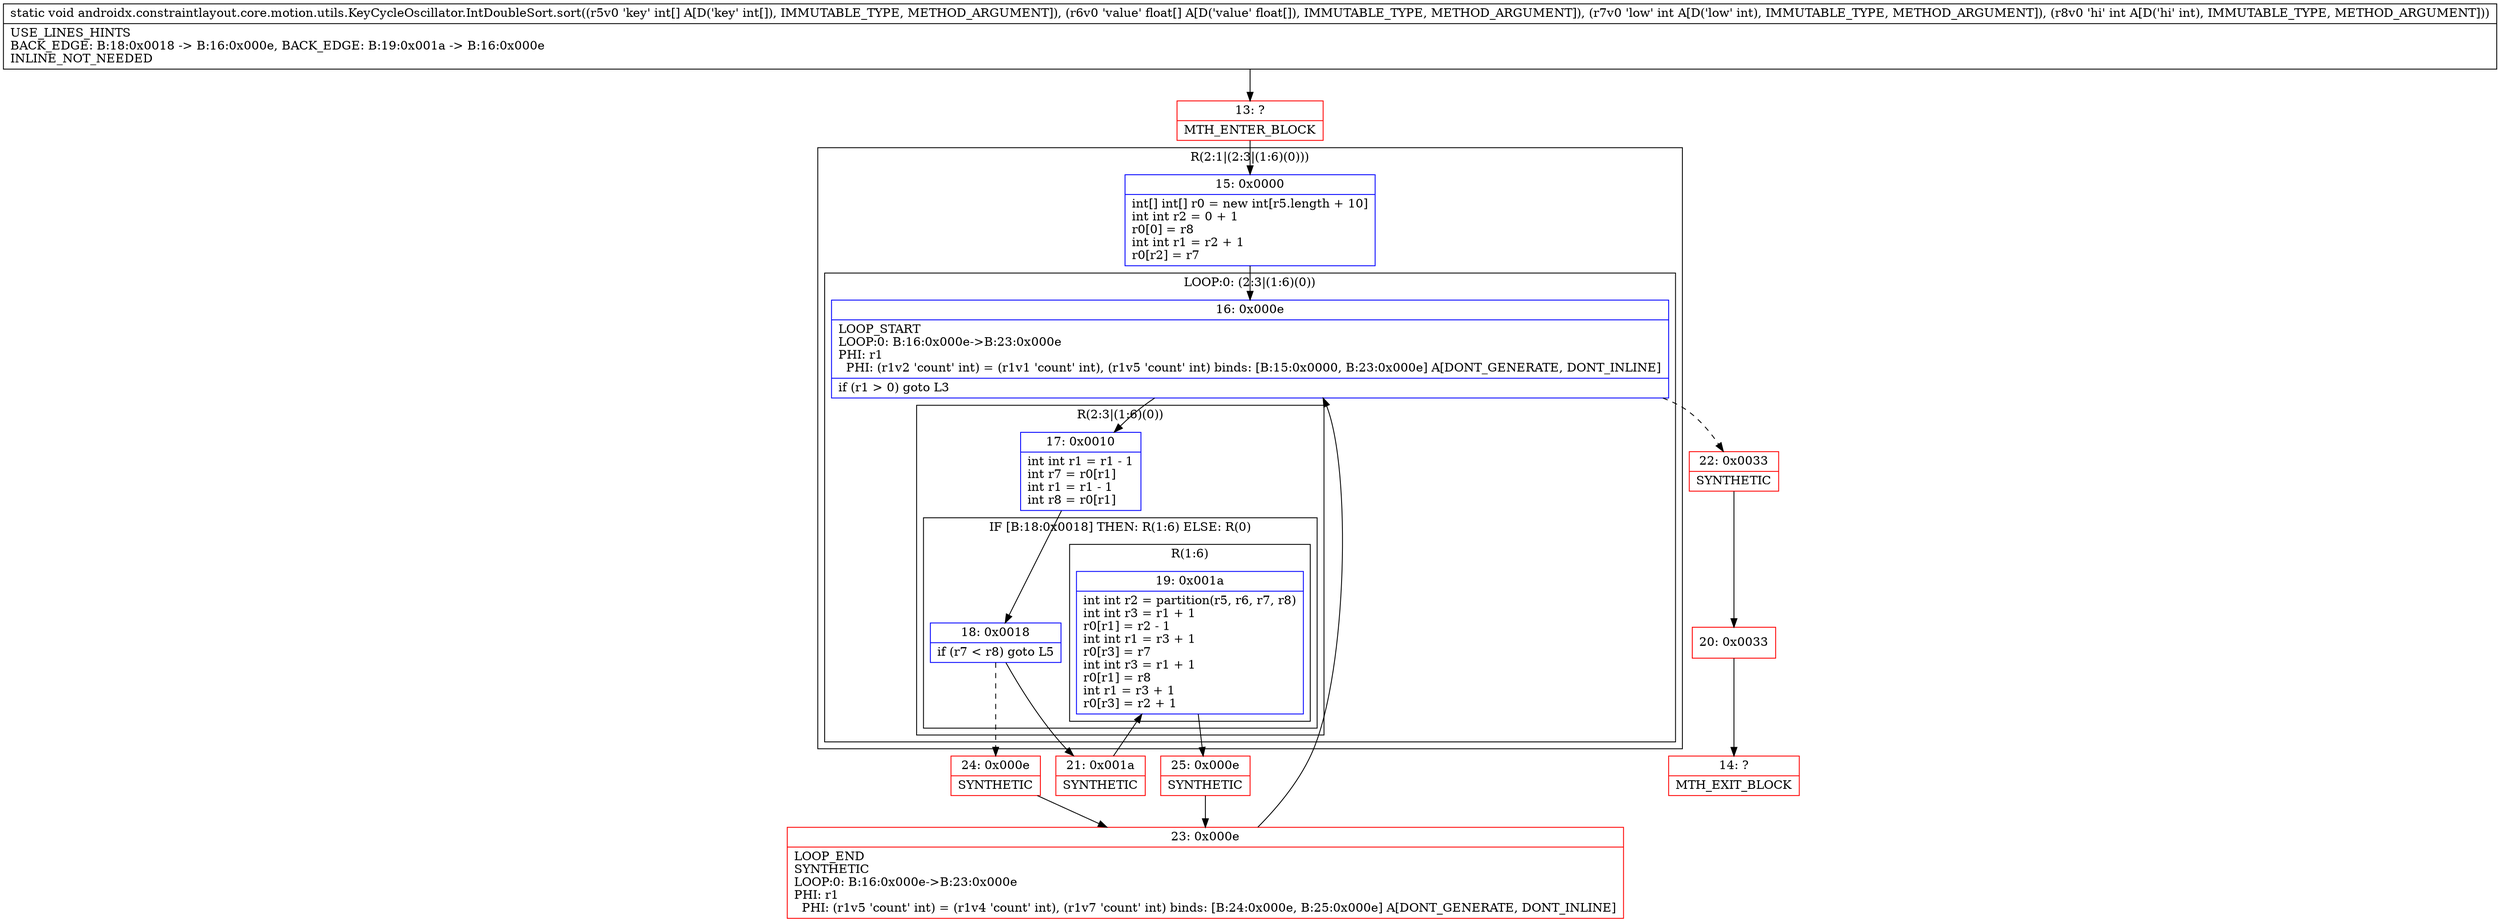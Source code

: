 digraph "CFG forandroidx.constraintlayout.core.motion.utils.KeyCycleOscillator.IntDoubleSort.sort([I[FII)V" {
subgraph cluster_Region_743432499 {
label = "R(2:1|(2:3|(1:6)(0)))";
node [shape=record,color=blue];
Node_15 [shape=record,label="{15\:\ 0x0000|int[] int[] r0 = new int[r5.length + 10]\lint int r2 = 0 + 1\lr0[0] = r8\lint int r1 = r2 + 1\lr0[r2] = r7\l}"];
subgraph cluster_LoopRegion_860453186 {
label = "LOOP:0: (2:3|(1:6)(0))";
node [shape=record,color=blue];
Node_16 [shape=record,label="{16\:\ 0x000e|LOOP_START\lLOOP:0: B:16:0x000e\-\>B:23:0x000e\lPHI: r1 \l  PHI: (r1v2 'count' int) = (r1v1 'count' int), (r1v5 'count' int) binds: [B:15:0x0000, B:23:0x000e] A[DONT_GENERATE, DONT_INLINE]\l|if (r1 \> 0) goto L3\l}"];
subgraph cluster_Region_395086263 {
label = "R(2:3|(1:6)(0))";
node [shape=record,color=blue];
Node_17 [shape=record,label="{17\:\ 0x0010|int int r1 = r1 \- 1\lint r7 = r0[r1]\lint r1 = r1 \- 1\lint r8 = r0[r1]\l}"];
subgraph cluster_IfRegion_1625051233 {
label = "IF [B:18:0x0018] THEN: R(1:6) ELSE: R(0)";
node [shape=record,color=blue];
Node_18 [shape=record,label="{18\:\ 0x0018|if (r7 \< r8) goto L5\l}"];
subgraph cluster_Region_73477310 {
label = "R(1:6)";
node [shape=record,color=blue];
Node_19 [shape=record,label="{19\:\ 0x001a|int int r2 = partition(r5, r6, r7, r8)\lint int r3 = r1 + 1\lr0[r1] = r2 \- 1\lint int r1 = r3 + 1\lr0[r3] = r7\lint int r3 = r1 + 1\lr0[r1] = r8\lint r1 = r3 + 1\lr0[r3] = r2 + 1\l}"];
}
subgraph cluster_Region_1169858964 {
label = "R(0)";
node [shape=record,color=blue];
}
}
}
}
}
Node_13 [shape=record,color=red,label="{13\:\ ?|MTH_ENTER_BLOCK\l}"];
Node_21 [shape=record,color=red,label="{21\:\ 0x001a|SYNTHETIC\l}"];
Node_25 [shape=record,color=red,label="{25\:\ 0x000e|SYNTHETIC\l}"];
Node_23 [shape=record,color=red,label="{23\:\ 0x000e|LOOP_END\lSYNTHETIC\lLOOP:0: B:16:0x000e\-\>B:23:0x000e\lPHI: r1 \l  PHI: (r1v5 'count' int) = (r1v4 'count' int), (r1v7 'count' int) binds: [B:24:0x000e, B:25:0x000e] A[DONT_GENERATE, DONT_INLINE]\l}"];
Node_24 [shape=record,color=red,label="{24\:\ 0x000e|SYNTHETIC\l}"];
Node_22 [shape=record,color=red,label="{22\:\ 0x0033|SYNTHETIC\l}"];
Node_20 [shape=record,color=red,label="{20\:\ 0x0033}"];
Node_14 [shape=record,color=red,label="{14\:\ ?|MTH_EXIT_BLOCK\l}"];
MethodNode[shape=record,label="{static void androidx.constraintlayout.core.motion.utils.KeyCycleOscillator.IntDoubleSort.sort((r5v0 'key' int[] A[D('key' int[]), IMMUTABLE_TYPE, METHOD_ARGUMENT]), (r6v0 'value' float[] A[D('value' float[]), IMMUTABLE_TYPE, METHOD_ARGUMENT]), (r7v0 'low' int A[D('low' int), IMMUTABLE_TYPE, METHOD_ARGUMENT]), (r8v0 'hi' int A[D('hi' int), IMMUTABLE_TYPE, METHOD_ARGUMENT]))  | USE_LINES_HINTS\lBACK_EDGE: B:18:0x0018 \-\> B:16:0x000e, BACK_EDGE: B:19:0x001a \-\> B:16:0x000e\lINLINE_NOT_NEEDED\l}"];
MethodNode -> Node_13;Node_15 -> Node_16;
Node_16 -> Node_17;
Node_16 -> Node_22[style=dashed];
Node_17 -> Node_18;
Node_18 -> Node_21;
Node_18 -> Node_24[style=dashed];
Node_19 -> Node_25;
Node_13 -> Node_15;
Node_21 -> Node_19;
Node_25 -> Node_23;
Node_23 -> Node_16;
Node_24 -> Node_23;
Node_22 -> Node_20;
Node_20 -> Node_14;
}

